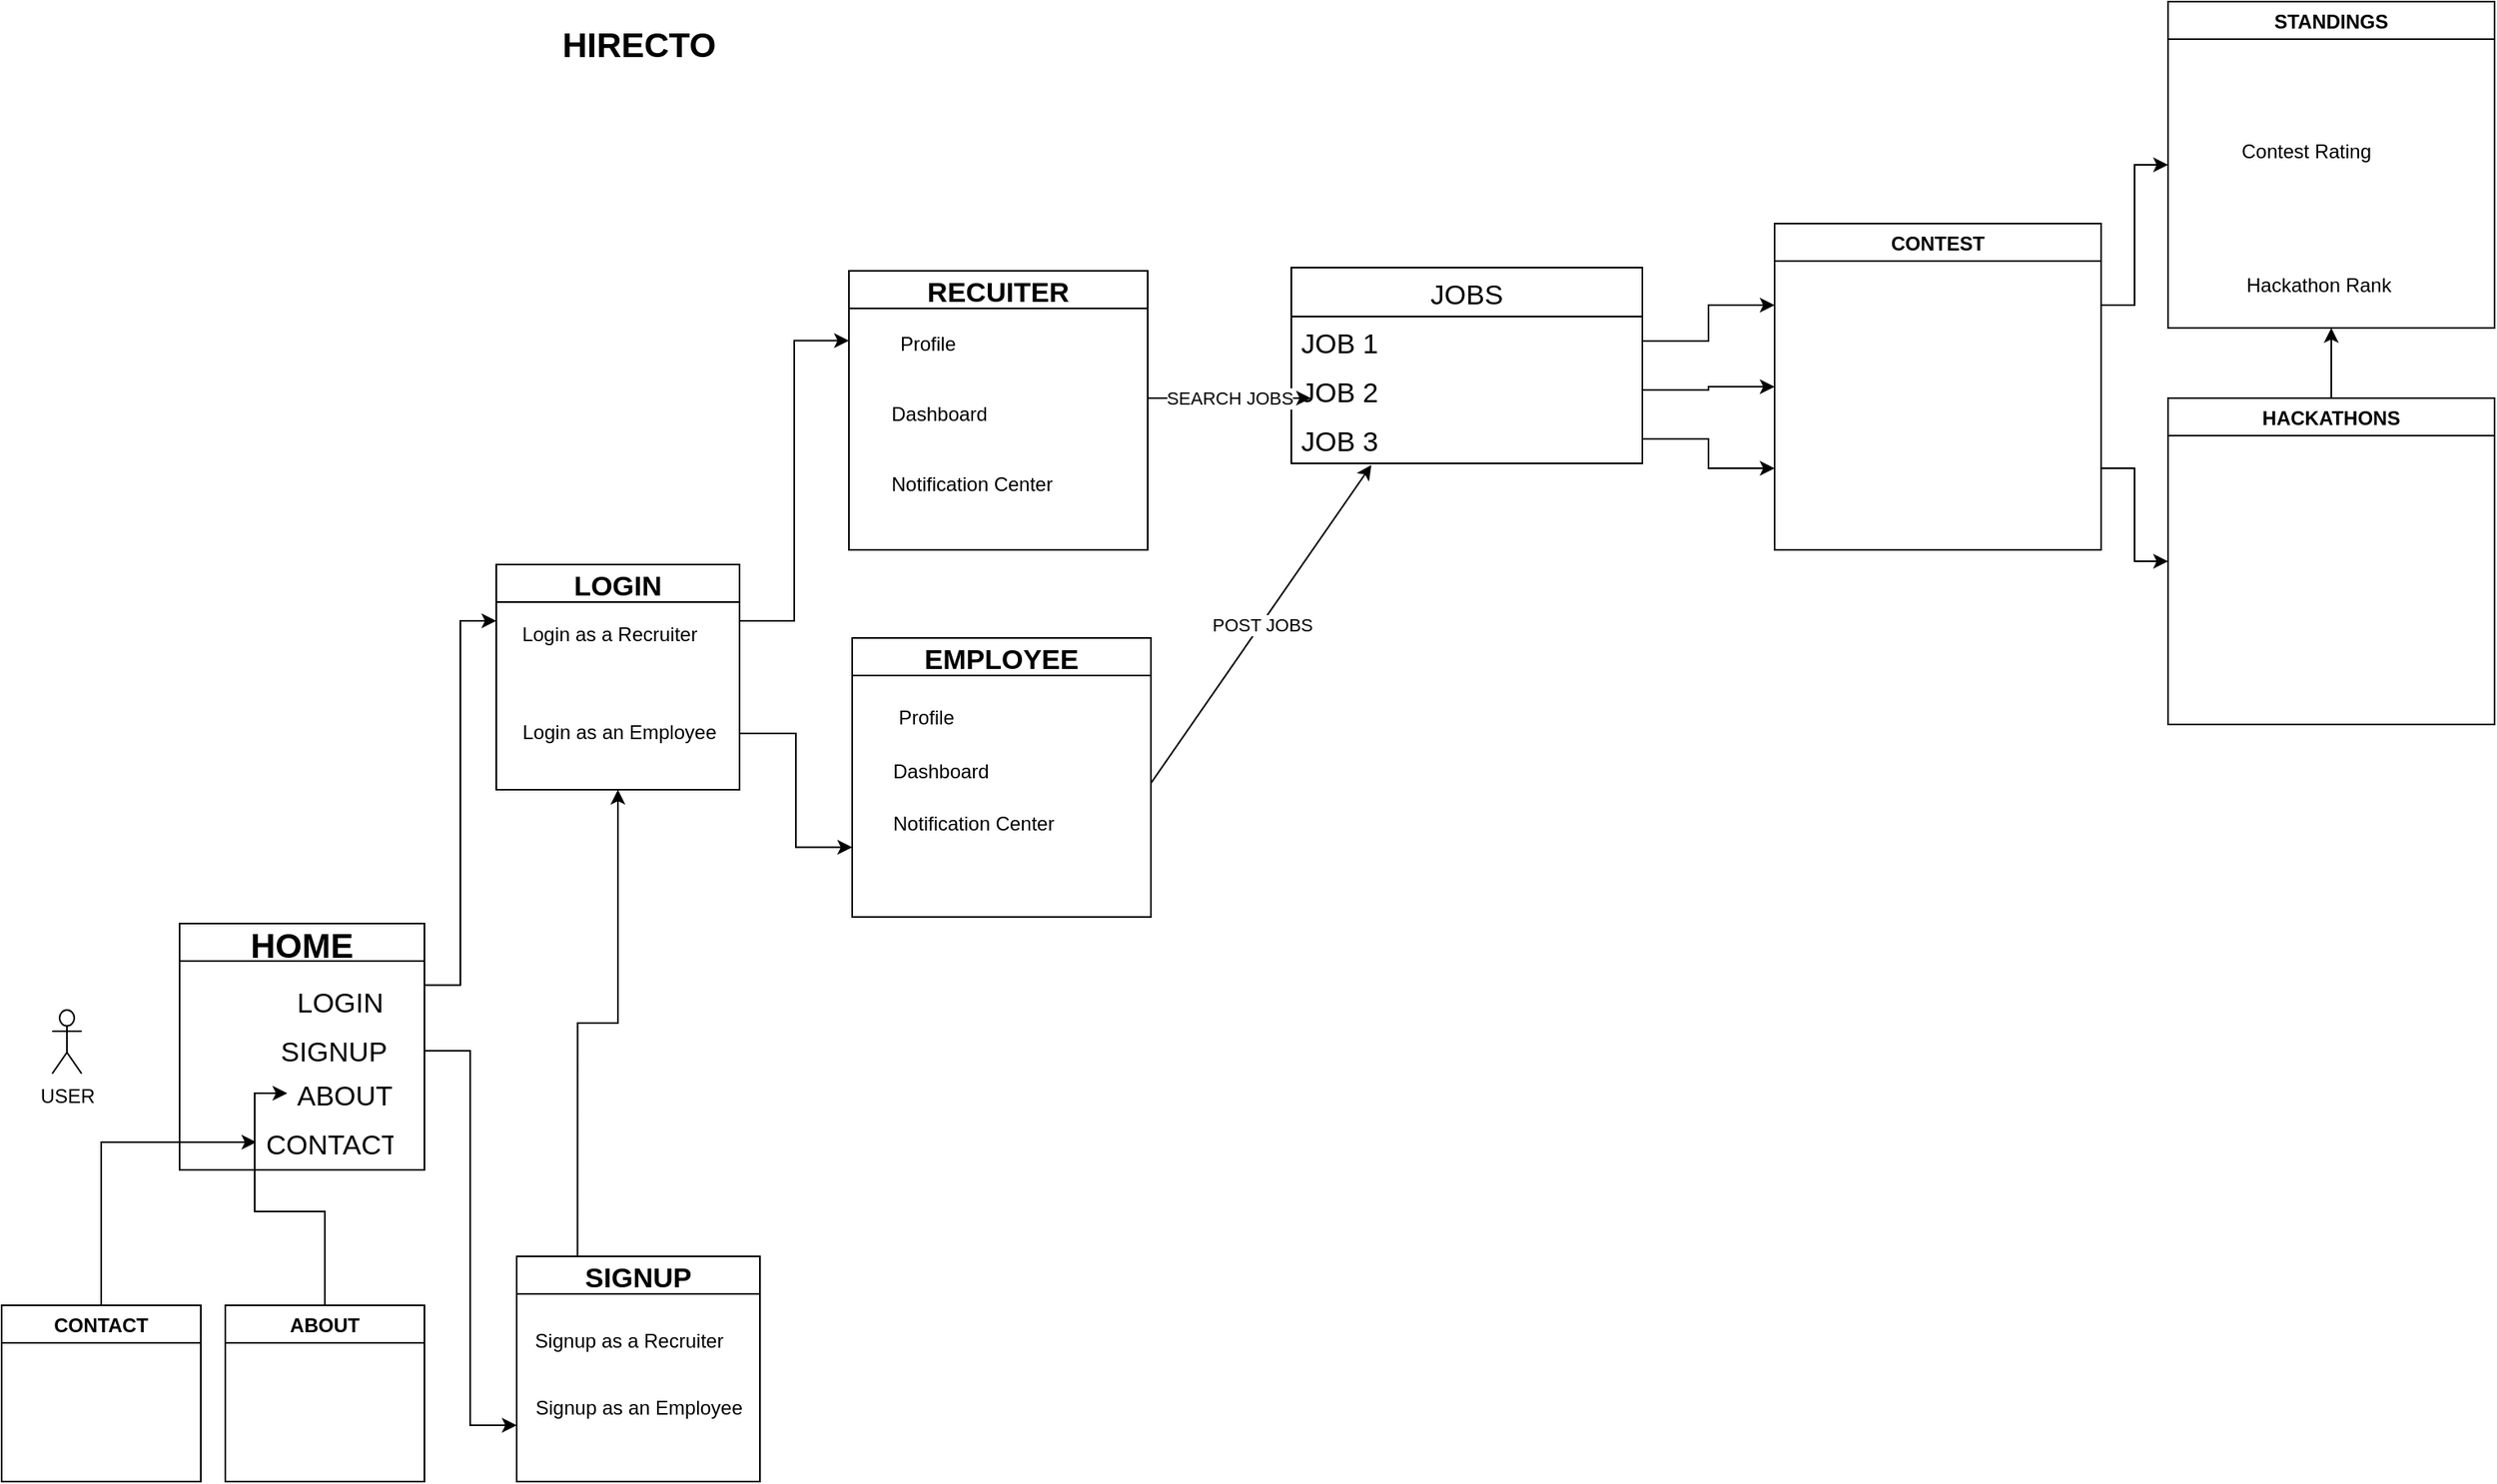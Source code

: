 <mxfile version="20.2.7" type="github">
  <diagram id="C5RBs43oDa-KdzZeNtuy" name="Page-1">
    <mxGraphModel dx="1038" dy="539" grid="0" gridSize="10" guides="1" tooltips="1" connect="1" arrows="1" fold="1" page="1" pageScale="1" pageWidth="2339" pageHeight="3300" math="0" shadow="0">
      <root>
        <mxCell id="WIyWlLk6GJQsqaUBKTNV-0" />
        <mxCell id="WIyWlLk6GJQsqaUBKTNV-1" parent="WIyWlLk6GJQsqaUBKTNV-0" />
        <mxCell id="TGyUULLUcQQw1tGc5YkL-0" value="USER" style="shape=umlActor;verticalLabelPosition=bottom;verticalAlign=top;html=1;outlineConnect=0;" parent="WIyWlLk6GJQsqaUBKTNV-1" vertex="1">
          <mxGeometry x="51" y="627" width="18" height="39" as="geometry" />
        </mxCell>
        <mxCell id="TGyUULLUcQQw1tGc5YkL-2" value="HIRECTO" style="text;html=1;align=center;verticalAlign=middle;resizable=0;points=[];autosize=1;strokeColor=none;fillColor=none;fontStyle=1;fontSize=21;" parent="WIyWlLk6GJQsqaUBKTNV-1" vertex="1">
          <mxGeometry x="354" y="16" width="112" height="37" as="geometry" />
        </mxCell>
        <mxCell id="TGyUULLUcQQw1tGc5YkL-10" style="edgeStyle=orthogonalEdgeStyle;rounded=0;orthogonalLoop=1;jettySize=auto;html=1;exitX=1;exitY=0.25;exitDx=0;exitDy=0;entryX=0;entryY=0.25;entryDx=0;entryDy=0;fontSize=17;" parent="WIyWlLk6GJQsqaUBKTNV-1" source="TGyUULLUcQQw1tGc5YkL-3" target="TGyUULLUcQQw1tGc5YkL-8" edge="1">
          <mxGeometry relative="1" as="geometry" />
        </mxCell>
        <mxCell id="aCniQN3QKN2nMsdBsUbV-2" style="edgeStyle=orthogonalEdgeStyle;rounded=0;orthogonalLoop=1;jettySize=auto;html=1;exitX=1;exitY=0.5;exitDx=0;exitDy=0;entryX=0;entryY=0.75;entryDx=0;entryDy=0;" parent="WIyWlLk6GJQsqaUBKTNV-1" source="TGyUULLUcQQw1tGc5YkL-3" target="TGyUULLUcQQw1tGc5YkL-9" edge="1">
          <mxGeometry relative="1" as="geometry">
            <Array as="points">
              <mxPoint x="279" y="652" />
              <mxPoint x="307" y="652" />
              <mxPoint x="307" y="882" />
            </Array>
          </mxGeometry>
        </mxCell>
        <mxCell id="TGyUULLUcQQw1tGc5YkL-3" value="HOME" style="swimlane;fontSize=21;" parent="WIyWlLk6GJQsqaUBKTNV-1" vertex="1">
          <mxGeometry x="129" y="574" width="150" height="151" as="geometry" />
        </mxCell>
        <mxCell id="TGyUULLUcQQw1tGc5YkL-12" value="LOGIN" style="text;strokeColor=none;fillColor=none;align=left;verticalAlign=middle;spacingLeft=4;spacingRight=4;overflow=hidden;points=[[0,0.5],[1,0.5]];portConstraint=eastwest;rotatable=0;fontSize=17;" parent="TGyUULLUcQQw1tGc5YkL-3" vertex="1">
          <mxGeometry x="66" y="32" width="80" height="30" as="geometry" />
        </mxCell>
        <mxCell id="TGyUULLUcQQw1tGc5YkL-13" value="SIGNUP" style="text;strokeColor=none;fillColor=none;align=left;verticalAlign=middle;spacingLeft=4;spacingRight=4;overflow=hidden;points=[[0,0.5],[1,0.5]];portConstraint=eastwest;rotatable=0;fontSize=17;" parent="TGyUULLUcQQw1tGc5YkL-3" vertex="1">
          <mxGeometry x="56" y="62" width="80" height="30" as="geometry" />
        </mxCell>
        <mxCell id="TGyUULLUcQQw1tGc5YkL-14" value="ABOUT" style="text;strokeColor=none;fillColor=none;align=left;verticalAlign=middle;spacingLeft=4;spacingRight=4;overflow=hidden;points=[[0,0.5],[1,0.5]];portConstraint=eastwest;rotatable=0;fontSize=17;" parent="TGyUULLUcQQw1tGc5YkL-3" vertex="1">
          <mxGeometry x="66" y="89" width="80" height="30" as="geometry" />
        </mxCell>
        <mxCell id="id4kicPQHjDhKvLXEcJq-9" value="CONTACT" style="text;strokeColor=none;fillColor=none;align=left;verticalAlign=middle;spacingLeft=4;spacingRight=4;overflow=hidden;points=[[0,0.5],[1,0.5]];portConstraint=eastwest;rotatable=0;fontSize=17;" parent="TGyUULLUcQQw1tGc5YkL-3" vertex="1">
          <mxGeometry x="47" y="119" width="89" height="30" as="geometry" />
        </mxCell>
        <mxCell id="TGyUULLUcQQw1tGc5YkL-18" style="edgeStyle=orthogonalEdgeStyle;rounded=0;orthogonalLoop=1;jettySize=auto;html=1;exitX=1;exitY=0.25;exitDx=0;exitDy=0;entryX=0;entryY=0.25;entryDx=0;entryDy=0;fontSize=17;" parent="WIyWlLk6GJQsqaUBKTNV-1" source="TGyUULLUcQQw1tGc5YkL-8" target="TGyUULLUcQQw1tGc5YkL-16" edge="1">
          <mxGeometry relative="1" as="geometry" />
        </mxCell>
        <mxCell id="TGyUULLUcQQw1tGc5YkL-19" style="edgeStyle=orthogonalEdgeStyle;rounded=0;orthogonalLoop=1;jettySize=auto;html=1;exitX=1;exitY=0.75;exitDx=0;exitDy=0;entryX=0;entryY=0.75;entryDx=0;entryDy=0;fontSize=17;" parent="WIyWlLk6GJQsqaUBKTNV-1" source="TGyUULLUcQQw1tGc5YkL-8" target="TGyUULLUcQQw1tGc5YkL-17" edge="1">
          <mxGeometry relative="1" as="geometry" />
        </mxCell>
        <mxCell id="TGyUULLUcQQw1tGc5YkL-8" value="LOGIN" style="swimlane;fontSize=17;" parent="WIyWlLk6GJQsqaUBKTNV-1" vertex="1">
          <mxGeometry x="323" y="354" width="149" height="138" as="geometry" />
        </mxCell>
        <mxCell id="aCniQN3QKN2nMsdBsUbV-4" value="Login as an Employee" style="text;html=1;align=center;verticalAlign=middle;resizable=0;points=[];autosize=1;strokeColor=none;fillColor=none;" parent="TGyUULLUcQQw1tGc5YkL-8" vertex="1">
          <mxGeometry x="6" y="90" width="137" height="26" as="geometry" />
        </mxCell>
        <mxCell id="aCniQN3QKN2nMsdBsUbV-3" value="Login as a Recruiter" style="text;html=1;align=center;verticalAlign=middle;resizable=0;points=[];autosize=1;strokeColor=none;fillColor=none;" parent="TGyUULLUcQQw1tGc5YkL-8" vertex="1">
          <mxGeometry x="6" y="30" width="125" height="26" as="geometry" />
        </mxCell>
        <mxCell id="TGyUULLUcQQw1tGc5YkL-20" style="edgeStyle=orthogonalEdgeStyle;rounded=0;orthogonalLoop=1;jettySize=auto;html=1;exitX=0.25;exitY=0;exitDx=0;exitDy=0;entryX=0.5;entryY=1;entryDx=0;entryDy=0;fontSize=17;" parent="WIyWlLk6GJQsqaUBKTNV-1" source="TGyUULLUcQQw1tGc5YkL-9" target="TGyUULLUcQQw1tGc5YkL-8" edge="1">
          <mxGeometry relative="1" as="geometry" />
        </mxCell>
        <mxCell id="TGyUULLUcQQw1tGc5YkL-9" value="SIGNUP" style="swimlane;fontSize=17;" parent="WIyWlLk6GJQsqaUBKTNV-1" vertex="1">
          <mxGeometry x="335.5" y="778" width="149" height="138" as="geometry" />
        </mxCell>
        <mxCell id="aCniQN3QKN2nMsdBsUbV-5" value="Signup as a Recruiter" style="text;html=1;align=center;verticalAlign=middle;resizable=0;points=[];autosize=1;strokeColor=none;fillColor=none;" parent="TGyUULLUcQQw1tGc5YkL-9" vertex="1">
          <mxGeometry x="2" y="39" width="133" height="26" as="geometry" />
        </mxCell>
        <mxCell id="aCniQN3QKN2nMsdBsUbV-6" value="Signup as an Employee" style="text;html=1;align=center;verticalAlign=middle;resizable=0;points=[];autosize=1;strokeColor=none;fillColor=none;" parent="TGyUULLUcQQw1tGc5YkL-9" vertex="1">
          <mxGeometry x="2" y="80" width="145" height="26" as="geometry" />
        </mxCell>
        <mxCell id="TGyUULLUcQQw1tGc5YkL-16" value="RECUITER" style="swimlane;fontSize=17;" parent="WIyWlLk6GJQsqaUBKTNV-1" vertex="1">
          <mxGeometry x="539" y="174" width="183" height="171" as="geometry" />
        </mxCell>
        <mxCell id="t_f-YzOvAQu2uqTnWcZu-0" value="Profile" style="text;html=1;align=center;verticalAlign=middle;resizable=0;points=[];autosize=1;strokeColor=none;fillColor=none;" parent="TGyUULLUcQQw1tGc5YkL-16" vertex="1">
          <mxGeometry x="22" y="32" width="52" height="26" as="geometry" />
        </mxCell>
        <mxCell id="t_f-YzOvAQu2uqTnWcZu-2" value="Notification Center" style="text;html=1;align=center;verticalAlign=middle;resizable=0;points=[];autosize=1;strokeColor=none;fillColor=none;" parent="TGyUULLUcQQw1tGc5YkL-16" vertex="1">
          <mxGeometry x="16" y="118" width="117" height="26" as="geometry" />
        </mxCell>
        <mxCell id="t_f-YzOvAQu2uqTnWcZu-1" value="Dashboard" style="text;html=1;align=center;verticalAlign=middle;resizable=0;points=[];autosize=1;strokeColor=none;fillColor=none;" parent="TGyUULLUcQQw1tGc5YkL-16" vertex="1">
          <mxGeometry x="16" y="75" width="77" height="26" as="geometry" />
        </mxCell>
        <mxCell id="TGyUULLUcQQw1tGc5YkL-17" value="EMPLOYEE" style="swimlane;fontSize=17;" parent="WIyWlLk6GJQsqaUBKTNV-1" vertex="1">
          <mxGeometry x="541" y="399" width="183" height="171" as="geometry" />
        </mxCell>
        <mxCell id="t_f-YzOvAQu2uqTnWcZu-5" value="Dashboard" style="text;html=1;align=center;verticalAlign=middle;resizable=0;points=[];autosize=1;strokeColor=none;fillColor=none;" parent="TGyUULLUcQQw1tGc5YkL-17" vertex="1">
          <mxGeometry x="15" y="69" width="77" height="26" as="geometry" />
        </mxCell>
        <mxCell id="t_f-YzOvAQu2uqTnWcZu-3" value="Profile" style="text;html=1;align=center;verticalAlign=middle;resizable=0;points=[];autosize=1;strokeColor=none;fillColor=none;" parent="TGyUULLUcQQw1tGc5YkL-17" vertex="1">
          <mxGeometry x="19" y="36" width="52" height="26" as="geometry" />
        </mxCell>
        <mxCell id="t_f-YzOvAQu2uqTnWcZu-6" value="Notification Center" style="text;html=1;align=center;verticalAlign=middle;resizable=0;points=[];autosize=1;strokeColor=none;fillColor=none;" parent="TGyUULLUcQQw1tGc5YkL-17" vertex="1">
          <mxGeometry x="15" y="101" width="117" height="26" as="geometry" />
        </mxCell>
        <mxCell id="TGyUULLUcQQw1tGc5YkL-21" value="JOBS" style="swimlane;fontStyle=0;childLayout=stackLayout;horizontal=1;startSize=30;horizontalStack=0;resizeParent=1;resizeParentMax=0;resizeLast=0;collapsible=1;marginBottom=0;fontSize=17;" parent="WIyWlLk6GJQsqaUBKTNV-1" vertex="1">
          <mxGeometry x="810" y="172" width="215" height="120" as="geometry" />
        </mxCell>
        <mxCell id="TGyUULLUcQQw1tGc5YkL-22" value="JOB 1" style="text;strokeColor=none;fillColor=none;align=left;verticalAlign=middle;spacingLeft=4;spacingRight=4;overflow=hidden;points=[[0,0.5],[1,0.5]];portConstraint=eastwest;rotatable=0;fontSize=17;" parent="TGyUULLUcQQw1tGc5YkL-21" vertex="1">
          <mxGeometry y="30" width="215" height="30" as="geometry" />
        </mxCell>
        <mxCell id="TGyUULLUcQQw1tGc5YkL-23" value="JOB 2" style="text;strokeColor=none;fillColor=none;align=left;verticalAlign=middle;spacingLeft=4;spacingRight=4;overflow=hidden;points=[[0,0.5],[1,0.5]];portConstraint=eastwest;rotatable=0;fontSize=17;" parent="TGyUULLUcQQw1tGc5YkL-21" vertex="1">
          <mxGeometry y="60" width="215" height="30" as="geometry" />
        </mxCell>
        <mxCell id="TGyUULLUcQQw1tGc5YkL-24" value="JOB 3" style="text;strokeColor=none;fillColor=none;align=left;verticalAlign=middle;spacingLeft=4;spacingRight=4;overflow=hidden;points=[[0,0.5],[1,0.5]];portConstraint=eastwest;rotatable=0;fontSize=17;" parent="TGyUULLUcQQw1tGc5YkL-21" vertex="1">
          <mxGeometry y="90" width="215" height="30" as="geometry" />
        </mxCell>
        <mxCell id="id4kicPQHjDhKvLXEcJq-6" style="edgeStyle=orthogonalEdgeStyle;rounded=0;orthogonalLoop=1;jettySize=auto;html=1;exitX=1;exitY=0.25;exitDx=0;exitDy=0;entryX=0;entryY=0.5;entryDx=0;entryDy=0;" parent="WIyWlLk6GJQsqaUBKTNV-1" source="id4kicPQHjDhKvLXEcJq-0" target="id4kicPQHjDhKvLXEcJq-4" edge="1">
          <mxGeometry relative="1" as="geometry" />
        </mxCell>
        <mxCell id="id4kicPQHjDhKvLXEcJq-8" style="edgeStyle=orthogonalEdgeStyle;rounded=0;orthogonalLoop=1;jettySize=auto;html=1;exitX=1;exitY=0.75;exitDx=0;exitDy=0;entryX=0;entryY=0.5;entryDx=0;entryDy=0;" parent="WIyWlLk6GJQsqaUBKTNV-1" source="id4kicPQHjDhKvLXEcJq-0" target="id4kicPQHjDhKvLXEcJq-5" edge="1">
          <mxGeometry relative="1" as="geometry" />
        </mxCell>
        <mxCell id="id4kicPQHjDhKvLXEcJq-0" value="CONTEST" style="swimlane;" parent="WIyWlLk6GJQsqaUBKTNV-1" vertex="1">
          <mxGeometry x="1106" y="145" width="200" height="200" as="geometry" />
        </mxCell>
        <mxCell id="id4kicPQHjDhKvLXEcJq-1" style="edgeStyle=orthogonalEdgeStyle;rounded=0;orthogonalLoop=1;jettySize=auto;html=1;exitX=1;exitY=0.5;exitDx=0;exitDy=0;entryX=0;entryY=0.25;entryDx=0;entryDy=0;" parent="WIyWlLk6GJQsqaUBKTNV-1" source="TGyUULLUcQQw1tGc5YkL-22" target="id4kicPQHjDhKvLXEcJq-0" edge="1">
          <mxGeometry relative="1" as="geometry" />
        </mxCell>
        <mxCell id="id4kicPQHjDhKvLXEcJq-2" style="edgeStyle=orthogonalEdgeStyle;rounded=0;orthogonalLoop=1;jettySize=auto;html=1;exitX=1;exitY=0.5;exitDx=0;exitDy=0;entryX=0;entryY=0.5;entryDx=0;entryDy=0;" parent="WIyWlLk6GJQsqaUBKTNV-1" source="TGyUULLUcQQw1tGc5YkL-23" target="id4kicPQHjDhKvLXEcJq-0" edge="1">
          <mxGeometry relative="1" as="geometry" />
        </mxCell>
        <mxCell id="id4kicPQHjDhKvLXEcJq-3" style="edgeStyle=orthogonalEdgeStyle;rounded=0;orthogonalLoop=1;jettySize=auto;html=1;exitX=1;exitY=0.5;exitDx=0;exitDy=0;entryX=0;entryY=0.75;entryDx=0;entryDy=0;" parent="WIyWlLk6GJQsqaUBKTNV-1" source="TGyUULLUcQQw1tGc5YkL-24" target="id4kicPQHjDhKvLXEcJq-0" edge="1">
          <mxGeometry relative="1" as="geometry" />
        </mxCell>
        <mxCell id="id4kicPQHjDhKvLXEcJq-4" value="STANDINGS" style="swimlane;" parent="WIyWlLk6GJQsqaUBKTNV-1" vertex="1">
          <mxGeometry x="1347" y="9" width="200" height="200" as="geometry" />
        </mxCell>
        <mxCell id="jhPeePgBwBq0CHg_cU-3-1" value="Hackathon Rank" style="text;html=1;align=center;verticalAlign=middle;resizable=0;points=[];autosize=1;strokeColor=none;fillColor=none;" vertex="1" parent="id4kicPQHjDhKvLXEcJq-4">
          <mxGeometry x="38" y="161" width="107" height="26" as="geometry" />
        </mxCell>
        <mxCell id="jhPeePgBwBq0CHg_cU-3-0" value="Contest Rating&amp;nbsp;" style="text;html=1;align=center;verticalAlign=middle;resizable=0;points=[];autosize=1;strokeColor=none;fillColor=none;" vertex="1" parent="id4kicPQHjDhKvLXEcJq-4">
          <mxGeometry x="35" y="79" width="101" height="26" as="geometry" />
        </mxCell>
        <mxCell id="id4kicPQHjDhKvLXEcJq-7" style="edgeStyle=orthogonalEdgeStyle;rounded=0;orthogonalLoop=1;jettySize=auto;html=1;exitX=0.5;exitY=0;exitDx=0;exitDy=0;entryX=0.5;entryY=1;entryDx=0;entryDy=0;" parent="WIyWlLk6GJQsqaUBKTNV-1" source="id4kicPQHjDhKvLXEcJq-5" target="id4kicPQHjDhKvLXEcJq-4" edge="1">
          <mxGeometry relative="1" as="geometry" />
        </mxCell>
        <mxCell id="id4kicPQHjDhKvLXEcJq-5" value="HACKATHONS" style="swimlane;" parent="WIyWlLk6GJQsqaUBKTNV-1" vertex="1">
          <mxGeometry x="1347" y="252" width="200" height="200" as="geometry" />
        </mxCell>
        <mxCell id="id4kicPQHjDhKvLXEcJq-12" value="" style="edgeStyle=orthogonalEdgeStyle;rounded=0;orthogonalLoop=1;jettySize=auto;html=1;entryX=0;entryY=0.5;entryDx=0;entryDy=0;" parent="WIyWlLk6GJQsqaUBKTNV-1" source="id4kicPQHjDhKvLXEcJq-11" target="TGyUULLUcQQw1tGc5YkL-14" edge="1">
          <mxGeometry relative="1" as="geometry" />
        </mxCell>
        <mxCell id="id4kicPQHjDhKvLXEcJq-11" value="ABOUT" style="swimlane;" parent="WIyWlLk6GJQsqaUBKTNV-1" vertex="1">
          <mxGeometry x="157" y="808" width="122" height="108" as="geometry" />
        </mxCell>
        <mxCell id="id4kicPQHjDhKvLXEcJq-14" style="edgeStyle=orthogonalEdgeStyle;rounded=0;orthogonalLoop=1;jettySize=auto;html=1;exitX=0.5;exitY=0;exitDx=0;exitDy=0;" edge="1" parent="WIyWlLk6GJQsqaUBKTNV-1" source="id4kicPQHjDhKvLXEcJq-13" target="id4kicPQHjDhKvLXEcJq-9">
          <mxGeometry relative="1" as="geometry" />
        </mxCell>
        <mxCell id="id4kicPQHjDhKvLXEcJq-13" value="CONTACT" style="swimlane;" parent="WIyWlLk6GJQsqaUBKTNV-1" vertex="1">
          <mxGeometry x="20" y="808" width="122" height="108" as="geometry" />
        </mxCell>
        <mxCell id="id4kicPQHjDhKvLXEcJq-15" value="" style="endArrow=classic;html=1;rounded=0;entryX=0.228;entryY=1.033;entryDx=0;entryDy=0;entryPerimeter=0;" edge="1" parent="WIyWlLk6GJQsqaUBKTNV-1" target="TGyUULLUcQQw1tGc5YkL-24">
          <mxGeometry relative="1" as="geometry">
            <mxPoint x="724" y="488" as="sourcePoint" />
            <mxPoint x="824" y="488" as="targetPoint" />
          </mxGeometry>
        </mxCell>
        <mxCell id="id4kicPQHjDhKvLXEcJq-16" value="POST JOBS" style="edgeLabel;resizable=0;html=1;align=center;verticalAlign=middle;" connectable="0" vertex="1" parent="id4kicPQHjDhKvLXEcJq-15">
          <mxGeometry relative="1" as="geometry" />
        </mxCell>
        <mxCell id="id4kicPQHjDhKvLXEcJq-17" value="" style="endArrow=classic;html=1;rounded=0;" edge="1" parent="WIyWlLk6GJQsqaUBKTNV-1">
          <mxGeometry relative="1" as="geometry">
            <mxPoint x="722" y="252" as="sourcePoint" />
            <mxPoint x="822" y="252" as="targetPoint" />
          </mxGeometry>
        </mxCell>
        <mxCell id="id4kicPQHjDhKvLXEcJq-18" value="SEARCH JOBS" style="edgeLabel;resizable=0;html=1;align=center;verticalAlign=middle;" connectable="0" vertex="1" parent="id4kicPQHjDhKvLXEcJq-17">
          <mxGeometry relative="1" as="geometry" />
        </mxCell>
      </root>
    </mxGraphModel>
  </diagram>
</mxfile>
